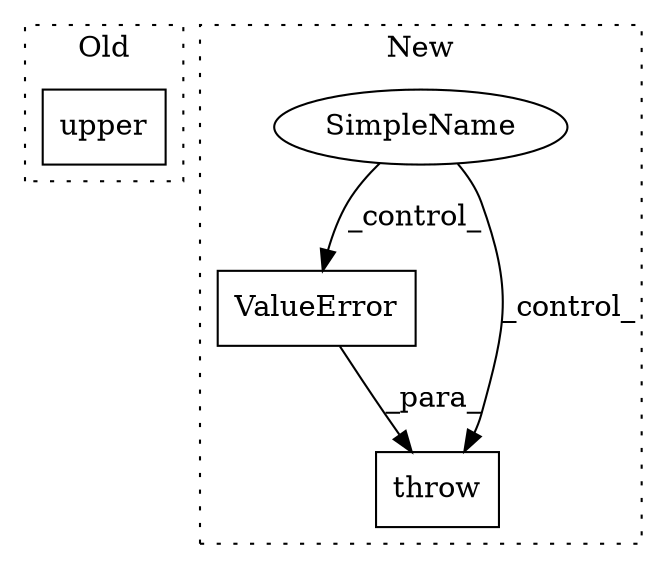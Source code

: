 digraph G {
subgraph cluster0 {
1 [label="upper" a="32" s="559" l="7" shape="box"];
label = "Old";
style="dotted";
}
subgraph cluster1 {
2 [label="ValueError" a="32" s="1088,1165" l="11,1" shape="box"];
3 [label="SimpleName" a="42" s="" l="" shape="ellipse"];
4 [label="throw" a="53" s="1082" l="6" shape="box"];
label = "New";
style="dotted";
}
2 -> 4 [label="_para_"];
3 -> 2 [label="_control_"];
3 -> 4 [label="_control_"];
}